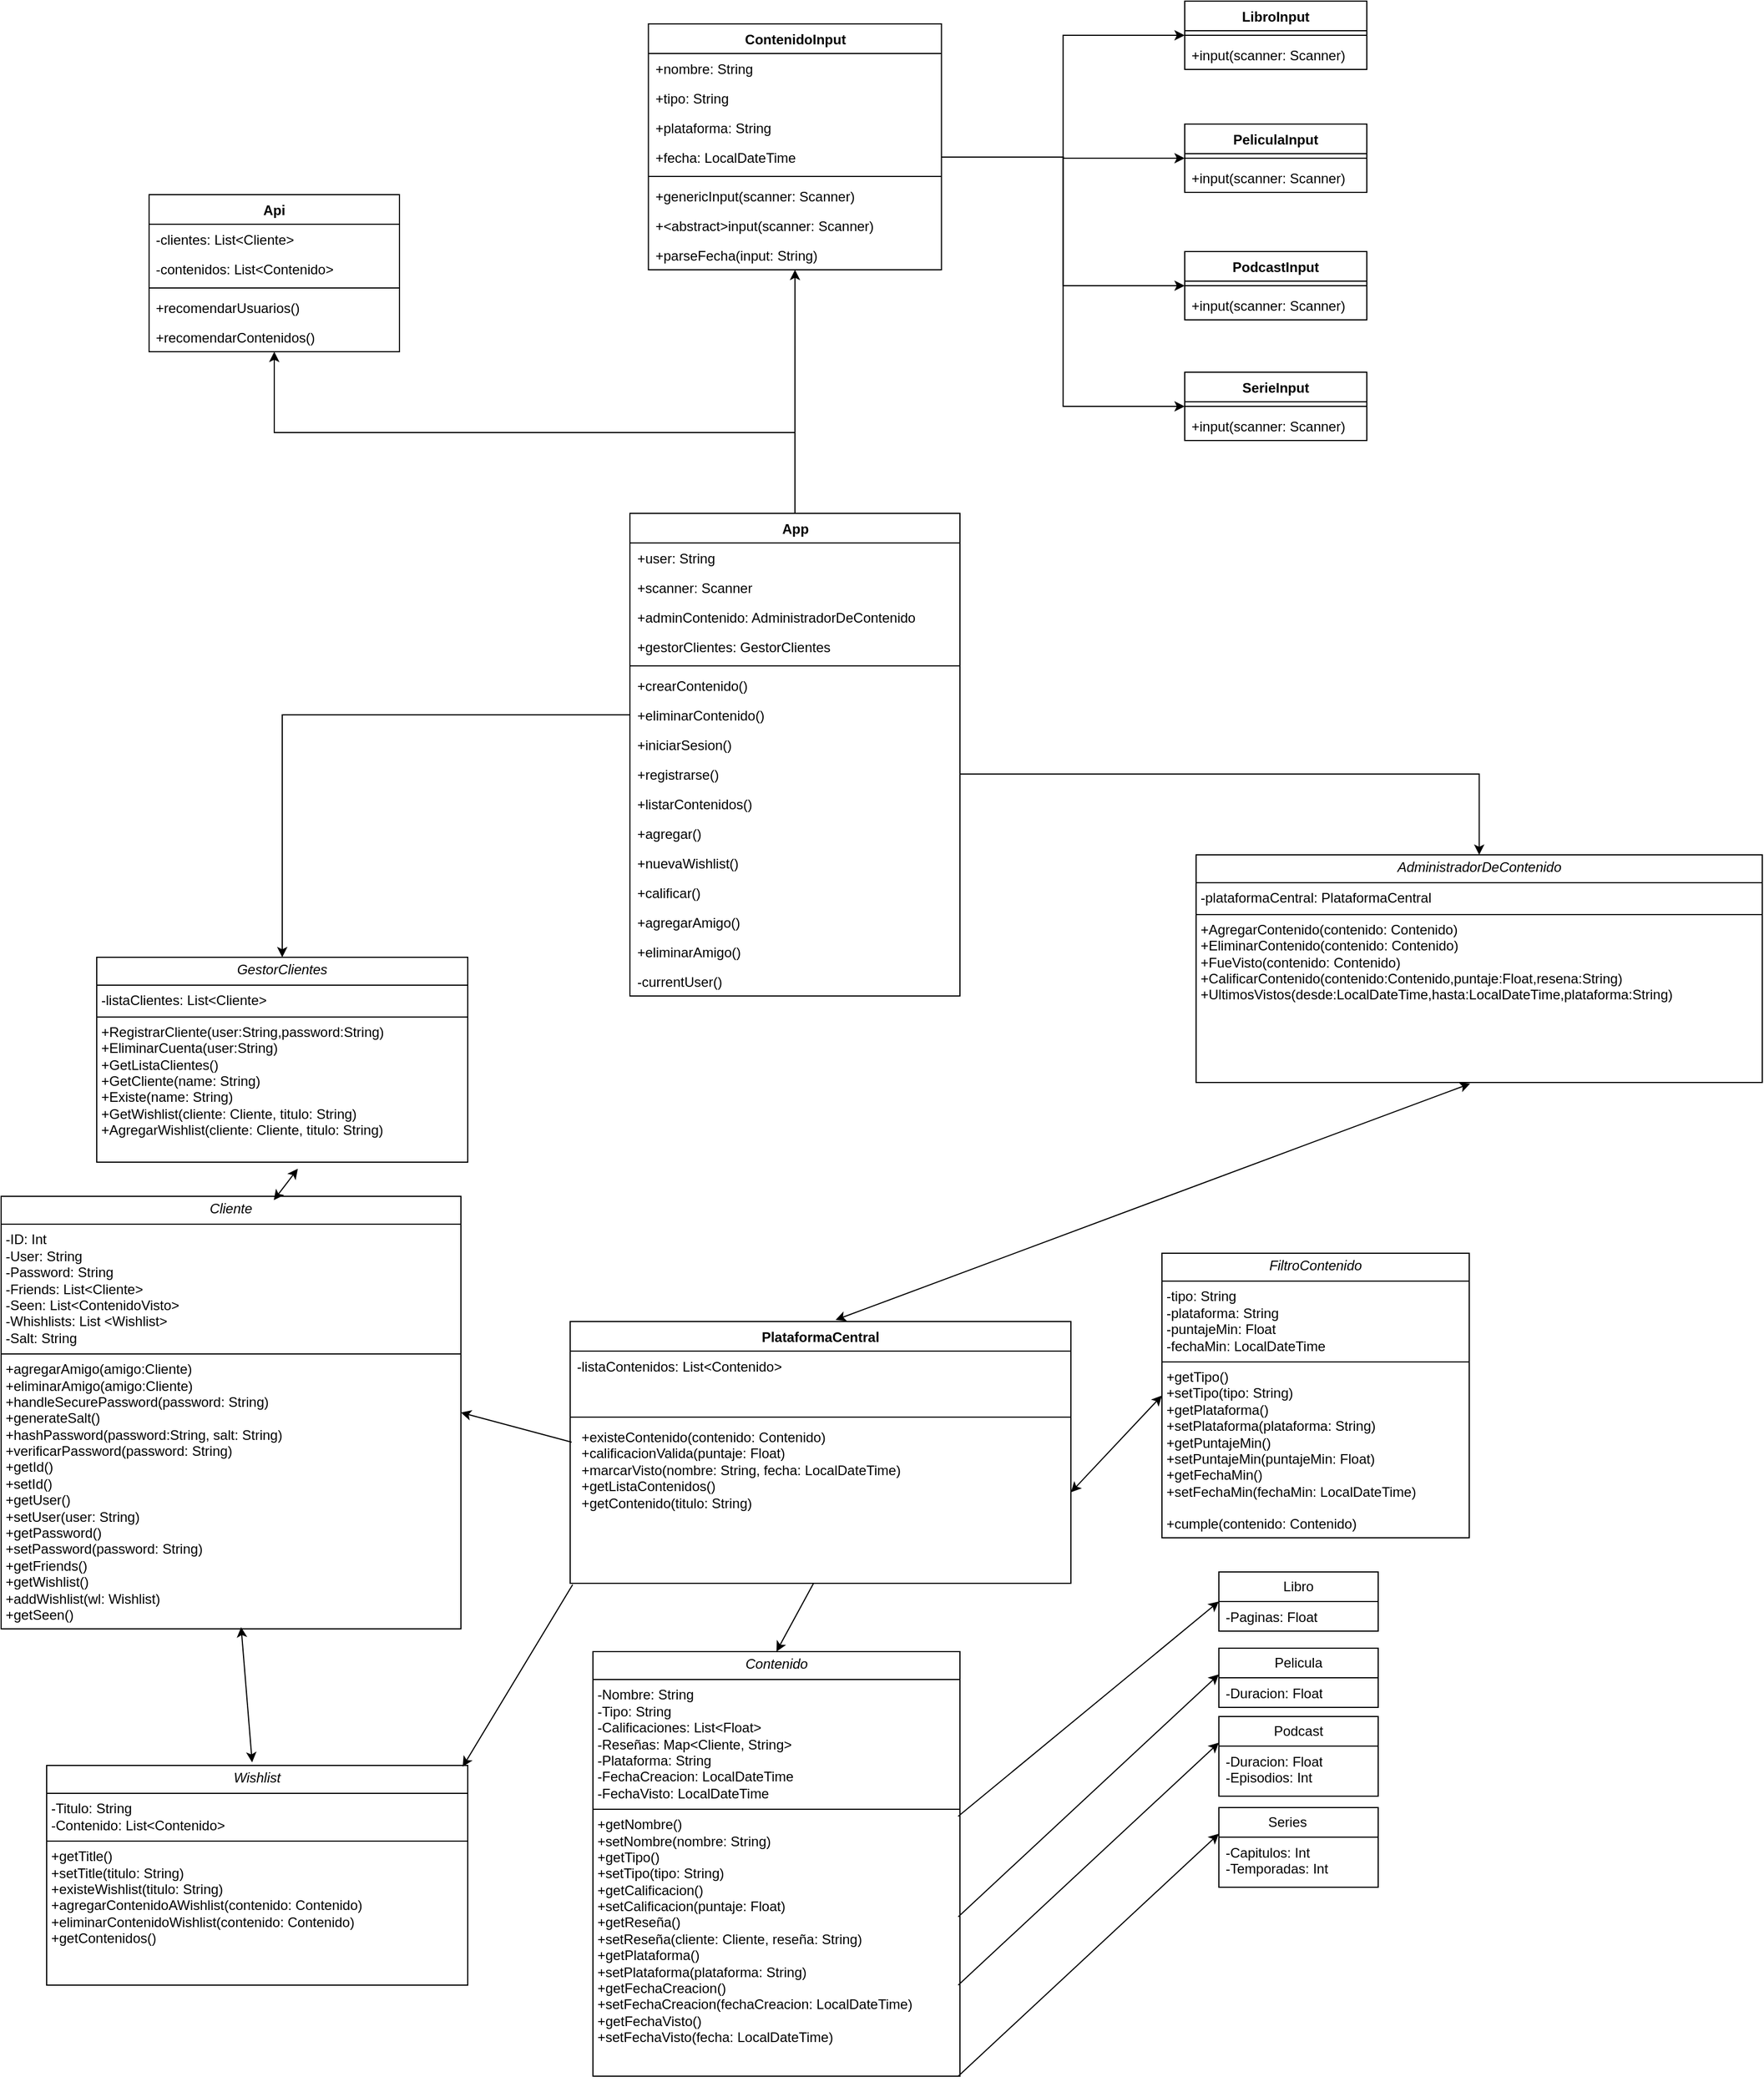 <mxfile version="27.0.9">
  <diagram name="Página-1" id="XL4JP1IkJVfckZYvZl3n">
    <mxGraphModel dx="1281" dy="1803" grid="1" gridSize="10" guides="1" tooltips="1" connect="1" arrows="1" fold="1" page="1" pageScale="1" pageWidth="827" pageHeight="1169" math="0" shadow="0">
      <root>
        <mxCell id="0" />
        <mxCell id="1" parent="0" />
        <mxCell id="LJnf9fmG7pfZY_vgP7vN-9" value="&lt;p style=&quot;margin:0px;margin-top:4px;text-align:center;&quot;&gt;&lt;i&gt;Cliente&lt;/i&gt;&lt;/p&gt;&lt;hr size=&quot;1&quot; style=&quot;border-style:solid;&quot;&gt;&lt;p style=&quot;margin:0px;margin-left:4px;&quot;&gt;-ID: Int&lt;/p&gt;&lt;p style=&quot;margin:0px;margin-left:4px;&quot;&gt;-User: String&lt;br&gt;-Password: String&lt;/p&gt;&lt;p style=&quot;margin:0px;margin-left:4px;&quot;&gt;&lt;span style=&quot;background-color: transparent; color: light-dark(rgb(0, 0, 0), rgb(255, 255, 255));&quot;&gt;-Friends: List&amp;lt;Cliente&amp;gt;&lt;/span&gt;&lt;/p&gt;&lt;p style=&quot;margin:0px;margin-left:4px;&quot;&gt;-Seen: List&amp;lt;ContenidoVisto&amp;gt;&lt;br&gt;-Whishlists: List &amp;lt;Wishlist&amp;gt;&lt;/p&gt;&lt;p style=&quot;margin:0px;margin-left:4px;&quot;&gt;-Salt: String&lt;/p&gt;&lt;hr size=&quot;1&quot; style=&quot;border-style:solid;&quot;&gt;&lt;p style=&quot;margin:0px;margin-left:4px;&quot;&gt;+agregarAmigo(amigo:Cliente)&lt;/p&gt;&lt;p style=&quot;margin:0px;margin-left:4px;&quot;&gt;+eliminarAmigo(amigo:Cliente)&lt;/p&gt;&lt;p style=&quot;margin:0px;margin-left:4px;&quot;&gt;+handleSecurePassword(password: String)&lt;/p&gt;&lt;p style=&quot;margin:0px;margin-left:4px;&quot;&gt;+generateSalt()&lt;/p&gt;&lt;p style=&quot;margin:0px;margin-left:4px;&quot;&gt;+hashPassword(password:String, salt: String)&lt;/p&gt;&lt;p style=&quot;margin:0px;margin-left:4px;&quot;&gt;+verificarPassword(password: String)&lt;/p&gt;&lt;p style=&quot;margin:0px;margin-left:4px;&quot;&gt;&lt;span style=&quot;background-color: transparent; color: light-dark(rgb(0, 0, 0), rgb(255, 255, 255));&quot;&gt;+getId()&lt;/span&gt;&lt;/p&gt;&lt;p style=&quot;margin:0px;margin-left:4px;&quot;&gt;&lt;span style=&quot;background-color: transparent; color: light-dark(rgb(0, 0, 0), rgb(255, 255, 255));&quot;&gt;+setId()&lt;/span&gt;&lt;/p&gt;&lt;p style=&quot;margin:0px;margin-left:4px;&quot;&gt;&lt;span style=&quot;background-color: transparent; color: light-dark(rgb(0, 0, 0), rgb(255, 255, 255));&quot;&gt;+getUser()&lt;/span&gt;&lt;/p&gt;&lt;p style=&quot;margin:0px;margin-left:4px;&quot;&gt;+setUser(user: String)&lt;/p&gt;&lt;p style=&quot;margin:0px;margin-left:4px;&quot;&gt;+getPassword()&lt;/p&gt;&lt;p style=&quot;margin:0px;margin-left:4px;&quot;&gt;+setPassword(password: String)&lt;/p&gt;&lt;p style=&quot;margin:0px;margin-left:4px;&quot;&gt;+getFriends()&lt;/p&gt;&lt;p style=&quot;margin:0px;margin-left:4px;&quot;&gt;+getWishlist()&lt;/p&gt;&lt;p style=&quot;margin:0px;margin-left:4px;&quot;&gt;+addWishlist(wl: Wishlist)&lt;/p&gt;&lt;p style=&quot;margin:0px;margin-left:4px;&quot;&gt;+getSeen()&lt;/p&gt;" style="verticalAlign=top;align=left;overflow=fill;html=1;whiteSpace=wrap;" parent="1" vertex="1">
          <mxGeometry x="10" y="280" width="404" height="380" as="geometry" />
        </mxCell>
        <mxCell id="LJnf9fmG7pfZY_vgP7vN-11" value="&lt;p style=&quot;margin:0px;margin-top:4px;text-align:center;&quot;&gt;&lt;i&gt;Wishlist&lt;/i&gt;&lt;span style=&quot;color: rgba(0, 0, 0, 0); font-family: monospace; font-size: 0px; text-wrap-mode: nowrap; background-color: transparent; text-align: left;&quot;&gt;%3CmxGraphModel%3E%3Croot%3E%3CmxCell%20id%3D%220%22%2F%3E%3CmxCell%20id%3D%221%22%20parent%3D%220%22%2F%3E%3CmxCell%20id%3D%222%22%20value%3D%22%26lt%3Bp%20style%3D%26quot%3Bmargin%3A0px%3Bmargin-top%3A4px%3Btext-align%3Acenter%3B%26quot%3B%26gt%3B%26lt%3Bi%26gt%3BVisto%26lt%3B%2Fi%26gt%3B%26lt%3B%2Fp%26gt%3B%26lt%3Bhr%20size%3D%26quot%3B1%26quot%3B%20style%3D%26quot%3Bborder-style%3Asolid%3B%26quot%3B%26gt%3B%26lt%3Bp%20style%3D%26quot%3Bmargin%3A0px%3Bmargin-left%3A4px%3B%26quot%3B%26gt%3B-NomVisto%26lt%3B%2Fp%26gt%3B%26lt%3Bp%20style%3D%26quot%3Bmargin%3A0px%3Bmargin-left%3A4px%3B%26quot%3B%26gt%3B%26lt%3Bspan%20style%3D%26quot%3Bbackground-color%3A%20transparent%3B%20color%3A%20light-dark(rgb(0%2C%200%2C%200)%2C%20rgb(255%2C%20255%2C%20255))%3B%26quot%3B%26gt%3B-FecVisto%26lt%3B%2Fspan%26gt%3B%26lt%3B%2Fp%26gt%3B%26lt%3Bp%20style%3D%26quot%3Bmargin%3A0px%3Bmargin-left%3A4px%3B%26quot%3B%26gt%3B-PlatVisto%26lt%3Bbr%26gt%3B-Wishl%26lt%3B%2Fp%26gt%3B%26lt%3Bhr%20size%3D%26quot%3B1%26quot%3B%20style%3D%26quot%3Bborder-style%3Asolid%3B%26quot%3B%26gt%3B%26lt%3Bp%20style%3D%26quot%3Bmargin%3A0px%3Bmargin-left%3A4px%3B%26quot%3B%26gt%3B%2BInfoVisto%26lt%3B%2Fp%26gt%3B%22%20style%3D%22verticalAlign%3Dtop%3Balign%3Dleft%3Boverflow%3Dfill%3Bhtml%3D1%3BwhiteSpace%3Dwrap%3B%22%20vertex%3D%221%22%20parent%3D%221%22%3E%3CmxGeometry%20x%3D%22550%22%20y%3D%22110%22%20width%3D%22190%22%20height%3D%22120%22%20as%3D%22geometry%22%2F%3E%3C%2FmxCell%3E%3C%2Froot%3E%3C%2FmxGraphModel%3E&lt;/span&gt;&lt;/p&gt;&lt;hr size=&quot;1&quot; style=&quot;border-style:solid;&quot;&gt;&lt;p style=&quot;margin:0px;margin-left:4px;&quot;&gt;-Titulo: String&lt;br&gt;-Contenido: List&amp;lt;Contenido&amp;gt;&lt;/p&gt;&lt;hr size=&quot;1&quot; style=&quot;border-style:solid;&quot;&gt;&lt;p style=&quot;margin: 0px 0px 0px 4px;&quot;&gt;+getTitle()&lt;/p&gt;&lt;p style=&quot;margin: 0px 0px 0px 4px;&quot;&gt;+setTitle(titulo: String)&lt;br&gt;+existeWishlist(titulo: String)&lt;br&gt;+agregarContenidoAWishlist(contenido: Contenido)&lt;br&gt;+eliminarContenidoWishlist(contenido: Contenido)&lt;/p&gt;&lt;p style=&quot;margin: 0px 0px 0px 4px;&quot;&gt;+getContenidos()&lt;/p&gt;" style="verticalAlign=top;align=left;overflow=fill;html=1;whiteSpace=wrap;" parent="1" vertex="1">
          <mxGeometry x="50" y="780" width="370" height="193" as="geometry" />
        </mxCell>
        <mxCell id="LJnf9fmG7pfZY_vgP7vN-12" value="&lt;p style=&quot;margin:0px;margin-top:4px;text-align:center;&quot;&gt;&lt;i&gt;Contenido&lt;/i&gt;&lt;span style=&quot;color: rgba(0, 0, 0, 0); font-family: monospace; font-size: 0px; text-wrap-mode: nowrap; background-color: transparent; text-align: left;&quot;&gt;%3CmxGraphModel%3E%3Croot%3E%3CmxCell%20id%3D%220%22%2F%3E%3CmxCell%20id%3D%221%22%20parent%3D%220%22%2F%3E%3CmxCell%20id%3D%222%22%20value%3D%22%26lt%3Bp%20style%3D%26quot%3Bmargin%3A0px%3Bmargin-top%3A4px%3Btext-align%3Acenter%3B%26quot%3B%26gt%3B%26lt%3Bi%26gt%3BVisto%26lt%3B%2Fi%26gt%3B%26lt%3B%2Fp%26gt%3B%26lt%3Bhr%20size%3D%26quot%3B1%26quot%3B%20style%3D%26quot%3Bborder-style%3Asolid%3B%26quot%3B%26gt%3B%26lt%3Bp%20style%3D%26quot%3Bmargin%3A0px%3Bmargin-left%3A4px%3B%26quot%3B%26gt%3B-NomVisto%26lt%3B%2Fp%26gt%3B%26lt%3Bp%20style%3D%26quot%3Bmargin%3A0px%3Bmargin-left%3A4px%3B%26quot%3B%26gt%3B%26lt%3Bspan%20style%3D%26quot%3Bbackground-color%3A%20transparent%3B%20color%3A%20light-dark(rgb(0%2C%200%2C%200)%2C%20rgb(255%2C%20255%2C%20255))%3B%26quot%3B%26gt%3B-FecVisto%26lt%3B%2Fspan%26gt%3B%26lt%3B%2Fp%26gt%3B%26lt%3Bp%20style%3D%26quot%3Bmargin%3A0px%3Bmargin-left%3A4px%3B%26quot%3B%26gt%3B-PlatVisto%26lt%3Bbr%26gt%3B-Wishl%26lt%3B%2Fp%26gt%3B%26lt%3Bhr%20size%3D%26quot%3B1%26quot%3B%20style%3D%26quot%3Bborder-style%3Asolid%3B%26quot%3B%26gt%3B%26lt%3Bp%20style%3D%26quot%3Bmargin%3A0px%3Bmargin-left%3A4px%3B%26quot%3B%26gt%3B%2BInfoVisto%26lt%3B%2Fp%26gt%3B%22%20style%3D%22verticalAlign%3Dtop%3Balign%3Dleft%3Boverflow%3Dfill%3Bhtml%3D1%3BwhiteSpace%3Dwrap%3B%22%20vertex%3D%221%22%20parent%3D%221%22%3E%3CmxGeometry%20x%3D%22550%22%20y%3D%22110%22%20width%3D%22190%22%20height%3D%22120%22%20as%3D%22geometry%22%2F%3E%3C%2FmxCell%3E%3C%2Froot%3E%3C%2FmxGraphModel%3E&lt;/span&gt;&lt;/p&gt;&lt;hr size=&quot;1&quot; style=&quot;border-style:solid;&quot;&gt;&lt;p style=&quot;margin:0px;margin-left:4px;&quot;&gt;-Nombre: String&lt;br&gt;-Tipo: String&lt;br&gt;-Calificaciones: List&amp;lt;Float&amp;gt;&lt;/p&gt;&lt;p style=&quot;margin:0px;margin-left:4px;&quot;&gt;-Reseñas: Map&amp;lt;Cliente, String&amp;gt;&lt;br&gt;-Plataforma: String&lt;br&gt;-FechaCreacion: LocalDateTime&lt;/p&gt;&lt;p style=&quot;margin:0px;margin-left:4px;&quot;&gt;-FechaVisto: LocalDateTime&lt;/p&gt;&lt;hr size=&quot;1&quot; style=&quot;border-style:solid;&quot;&gt;&lt;p style=&quot;margin:0px;margin-left:4px;&quot;&gt;+getNombre()&lt;br&gt;+setNombre(nombre: String)&lt;br&gt;+getTipo()&lt;br&gt;+setTipo(tipo: String)&lt;br&gt;+getCalificacion()&lt;br&gt;+setCalificacion(puntaje: Float)&lt;br&gt;+getReseña()&lt;br&gt;+setReseña(cliente: Cliente, reseña: String)&lt;br&gt;+getPlataforma()&lt;br&gt;+setPlataforma(plataforma: String)&lt;br&gt;+getFechaCreacion()&lt;br&gt;+setFechaCreacion(fechaCreacion: LocalDateTime)&lt;/p&gt;&lt;p style=&quot;margin:0px;margin-left:4px;&quot;&gt;+getFechaVisto()&lt;/p&gt;&lt;p style=&quot;margin:0px;margin-left:4px;&quot;&gt;+setFechaVisto(fecha: LocalDateTime)&lt;/p&gt;" style="verticalAlign=top;align=left;overflow=fill;html=1;whiteSpace=wrap;" parent="1" vertex="1">
          <mxGeometry x="530" y="680" width="322.5" height="373" as="geometry" />
        </mxCell>
        <mxCell id="LJnf9fmG7pfZY_vgP7vN-15" value="Libro" style="swimlane;fontStyle=0;childLayout=stackLayout;horizontal=1;startSize=26;fillColor=none;horizontalStack=0;resizeParent=1;resizeParentMax=0;resizeLast=0;collapsible=1;marginBottom=0;whiteSpace=wrap;html=1;" parent="1" vertex="1">
          <mxGeometry x="1080" y="610" width="140" height="52" as="geometry" />
        </mxCell>
        <mxCell id="LJnf9fmG7pfZY_vgP7vN-16" value="-Paginas: Float" style="text;strokeColor=none;fillColor=none;align=left;verticalAlign=top;spacingLeft=4;spacingRight=4;overflow=hidden;rotatable=0;points=[[0,0.5],[1,0.5]];portConstraint=eastwest;whiteSpace=wrap;html=1;" parent="LJnf9fmG7pfZY_vgP7vN-15" vertex="1">
          <mxGeometry y="26" width="140" height="26" as="geometry" />
        </mxCell>
        <mxCell id="LJnf9fmG7pfZY_vgP7vN-19" value="Pelicula" style="swimlane;fontStyle=0;childLayout=stackLayout;horizontal=1;startSize=26;fillColor=none;horizontalStack=0;resizeParent=1;resizeParentMax=0;resizeLast=0;collapsible=1;marginBottom=0;whiteSpace=wrap;html=1;" parent="1" vertex="1">
          <mxGeometry x="1080" y="677" width="140" height="52" as="geometry" />
        </mxCell>
        <mxCell id="LJnf9fmG7pfZY_vgP7vN-20" value="-Duracion: Float" style="text;strokeColor=none;fillColor=none;align=left;verticalAlign=top;spacingLeft=4;spacingRight=4;overflow=hidden;rotatable=0;points=[[0,0.5],[1,0.5]];portConstraint=eastwest;whiteSpace=wrap;html=1;" parent="LJnf9fmG7pfZY_vgP7vN-19" vertex="1">
          <mxGeometry y="26" width="140" height="26" as="geometry" />
        </mxCell>
        <mxCell id="LJnf9fmG7pfZY_vgP7vN-21" value="Series&lt;span style=&quot;white-space: pre;&quot;&gt;&#x9;&lt;/span&gt;" style="swimlane;fontStyle=0;childLayout=stackLayout;horizontal=1;startSize=26;fillColor=none;horizontalStack=0;resizeParent=1;resizeParentMax=0;resizeLast=0;collapsible=1;marginBottom=0;whiteSpace=wrap;html=1;" parent="1" vertex="1">
          <mxGeometry x="1080" y="817" width="140" height="70" as="geometry" />
        </mxCell>
        <mxCell id="LJnf9fmG7pfZY_vgP7vN-22" value="-Capitulos: Int&lt;div&gt;-Temporadas: Int&lt;/div&gt;" style="text;strokeColor=none;fillColor=none;align=left;verticalAlign=top;spacingLeft=4;spacingRight=4;overflow=hidden;rotatable=0;points=[[0,0.5],[1,0.5]];portConstraint=eastwest;whiteSpace=wrap;html=1;" parent="LJnf9fmG7pfZY_vgP7vN-21" vertex="1">
          <mxGeometry y="26" width="140" height="44" as="geometry" />
        </mxCell>
        <mxCell id="LJnf9fmG7pfZY_vgP7vN-23" value="Podcast" style="swimlane;fontStyle=0;childLayout=stackLayout;horizontal=1;startSize=26;fillColor=none;horizontalStack=0;resizeParent=1;resizeParentMax=0;resizeLast=0;collapsible=1;marginBottom=0;whiteSpace=wrap;html=1;" parent="1" vertex="1">
          <mxGeometry x="1080" y="737" width="140" height="70" as="geometry" />
        </mxCell>
        <mxCell id="LJnf9fmG7pfZY_vgP7vN-24" value="-Duracion: Float&lt;div&gt;-Episodios: Int&lt;/div&gt;" style="text;strokeColor=none;fillColor=none;align=left;verticalAlign=top;spacingLeft=4;spacingRight=4;overflow=hidden;rotatable=0;points=[[0,0.5],[1,0.5]];portConstraint=eastwest;whiteSpace=wrap;html=1;" parent="LJnf9fmG7pfZY_vgP7vN-23" vertex="1">
          <mxGeometry y="26" width="140" height="44" as="geometry" />
        </mxCell>
        <mxCell id="LJnf9fmG7pfZY_vgP7vN-28" value="" style="endArrow=classic;html=1;rounded=0;entryX=0.5;entryY=0;entryDx=0;entryDy=0;exitX=0.486;exitY=1;exitDx=0;exitDy=0;exitPerimeter=0;" parent="1" source="LJnf9fmG7pfZY_vgP7vN-36" target="LJnf9fmG7pfZY_vgP7vN-12" edge="1">
          <mxGeometry width="50" height="50" relative="1" as="geometry">
            <mxPoint x="940" y="210" as="sourcePoint" />
            <mxPoint x="440" y="400" as="targetPoint" />
          </mxGeometry>
        </mxCell>
        <mxCell id="LJnf9fmG7pfZY_vgP7vN-33" value="PlataformaCentral" style="swimlane;fontStyle=1;align=center;verticalAlign=top;childLayout=stackLayout;horizontal=1;startSize=26;horizontalStack=0;resizeParent=1;resizeParentMax=0;resizeLast=0;collapsible=1;marginBottom=0;whiteSpace=wrap;html=1;" parent="1" vertex="1">
          <mxGeometry x="510" y="390" width="440" height="230" as="geometry" />
        </mxCell>
        <mxCell id="LJnf9fmG7pfZY_vgP7vN-34" value="-listaContenidos: List&amp;lt;Contenido&amp;gt;" style="text;strokeColor=none;fillColor=none;align=left;verticalAlign=top;spacingLeft=4;spacingRight=4;overflow=hidden;rotatable=0;points=[[0,0.5],[1,0.5]];portConstraint=eastwest;whiteSpace=wrap;html=1;" parent="LJnf9fmG7pfZY_vgP7vN-33" vertex="1">
          <mxGeometry y="26" width="440" height="54" as="geometry" />
        </mxCell>
        <mxCell id="LJnf9fmG7pfZY_vgP7vN-35" value="" style="line;strokeWidth=1;fillColor=none;align=left;verticalAlign=middle;spacingTop=-1;spacingLeft=3;spacingRight=3;rotatable=0;labelPosition=right;points=[];portConstraint=eastwest;strokeColor=inherit;" parent="LJnf9fmG7pfZY_vgP7vN-33" vertex="1">
          <mxGeometry y="80" width="440" height="8" as="geometry" />
        </mxCell>
        <mxCell id="LJnf9fmG7pfZY_vgP7vN-36" value="&lt;p style=&quot;margin: 0px 0px 0px 4px;&quot;&gt;+existeContenido(contenido: Contenido)&lt;/p&gt;&lt;p style=&quot;margin: 0px 0px 0px 4px;&quot;&gt;&lt;span style=&quot;background-color: transparent; color: light-dark(rgb(0, 0, 0), rgb(255, 255, 255));&quot;&gt;+calificacionValida(puntaje: Float)&lt;/span&gt;&lt;/p&gt;&lt;p style=&quot;margin: 0px 0px 0px 4px;&quot;&gt;&lt;span style=&quot;background-color: transparent; color: light-dark(rgb(0, 0, 0), rgb(255, 255, 255));&quot;&gt;+marcarVisto(nombre: String, fecha:&amp;nbsp;&lt;/span&gt;&lt;span style=&quot;background-color: transparent; color: light-dark(rgb(0, 0, 0), rgb(255, 255, 255));&quot;&gt;LocalDateTime)&lt;/span&gt;&lt;/p&gt;&lt;p style=&quot;margin: 0px 0px 0px 4px;&quot;&gt;&lt;span style=&quot;background-color: transparent; color: light-dark(rgb(0, 0, 0), rgb(255, 255, 255));&quot;&gt;+getListaContenidos()&lt;/span&gt;&lt;/p&gt;&lt;p style=&quot;margin: 0px 0px 0px 4px;&quot;&gt;&lt;span style=&quot;background-color: transparent; color: light-dark(rgb(0, 0, 0), rgb(255, 255, 255));&quot;&gt;+getContenido(titulo: String)&lt;/span&gt;&lt;/p&gt;" style="text;strokeColor=none;fillColor=none;align=left;verticalAlign=top;spacingLeft=4;spacingRight=4;overflow=hidden;rotatable=0;points=[[0,0.5],[1,0.5]];portConstraint=eastwest;whiteSpace=wrap;html=1;" parent="LJnf9fmG7pfZY_vgP7vN-33" vertex="1">
          <mxGeometry y="88" width="440" height="142" as="geometry" />
        </mxCell>
        <mxCell id="1WwdxtopQ0MWzuDS0trp-1" value="&lt;p style=&quot;margin:0px;margin-top:4px;text-align:center;&quot;&gt;&lt;i&gt;GestorClientes&lt;/i&gt;&lt;span style=&quot;color: rgba(0, 0, 0, 0); font-family: monospace; font-size: 0px; text-wrap-mode: nowrap; background-color: transparent; text-align: left;&quot;&gt;%3CmxGraphModel%3E%3Croot%3E%3CmxCell%20id%3D%220%22%2F%3E%3CmxCell%20id%3D%221%22%20parent%3D%220%22%2F%3E%3CmxCell%20id%3D%222%22%20value%3D%22%26lt%3Bp%20style%3D%26quot%3Bmargin%3A0px%3Bmargin-top%3A4px%3Btext-align%3Acenter%3B%26quot%3B%26gt%3B%26lt%3Bi%26gt%3BVisto%26lt%3B%2Fi%26gt%3B%26lt%3B%2Fp%26gt%3B%26lt%3Bhr%20size%3D%26quot%3B1%26quot%3B%20style%3D%26quot%3Bborder-style%3Asolid%3B%26quot%3B%26gt%3B%26lt%3Bp%20style%3D%26quot%3Bmargin%3A0px%3Bmargin-left%3A4px%3B%26quot%3B%26gt%3B-NomVisto%26lt%3B%2Fp%26gt%3B%26lt%3Bp%20style%3D%26quot%3Bmargin%3A0px%3Bmargin-left%3A4px%3B%26quot%3B%26gt%3B%26lt%3Bspan%20style%3D%26quot%3Bbackground-color%3A%20transparent%3B%20color%3A%20light-dark(rgb(0%2C%200%2C%200)%2C%20rgb(255%2C%20255%2C%20255))%3B%26quot%3B%26gt%3B-FecVisto%26lt%3B%2Fspan%26gt%3B%26lt%3B%2Fp%26gt%3B%26lt%3Bp%20style%3D%26quot%3Bmargin%3A0px%3Bmargin-left%3A4px%3B%26quot%3B%26gt%3B-PlatVisto%26lt%3Bbr%26gt%3B-Wishl%26lt%3B%2Fp%26gt%3B%26lt%3Bhr%20size%3D%26quot%3B1%26quot%3B%20style%3D%26quot%3Bborder-style%3Asolid%3B%26quot%3B%26gt%3B%26lt%3Bp%20style%3D%26quot%3Bmargin%3A0px%3Bmargin-left%3A4px%3B%26quot%3B%26gt%3B%2BInfoVisto%26lt%3B%2Fp%26gt%3B%22%20style%3D%22verticalAlign%3Dtop%3Balign%3Dleft%3Boverflow%3Dfill%3Bhtml%3D1%3BwhiteSpace%3Dwrap%3B%22%20vertex%3D%221%22%20parent%3D%221%22%3E%3CmxGeometry%20x%3D%22550%22%20y%3D%22110%22%20width%3D%22190%22%20height%3D%22120%22%20as%3D%22geometry%22%2F%3E%3C%2FmxCell%3E%3C%2Froot%3E%3C%2FmxGraphModel%3E&lt;/span&gt;&lt;/p&gt;&lt;hr size=&quot;1&quot; style=&quot;border-style:solid;&quot;&gt;&lt;p style=&quot;margin:0px;margin-left:4px;&quot;&gt;-listaClientes: List&amp;lt;Cliente&amp;gt;&lt;/p&gt;&lt;hr size=&quot;1&quot; style=&quot;border-style:solid;&quot;&gt;&lt;p style=&quot;margin: 0px 0px 0px 4px;&quot;&gt;+RegistrarCliente(user:String,password:String)&lt;br&gt;&lt;/p&gt;&lt;p style=&quot;margin: 0px 0px 0px 4px;&quot;&gt;+EliminarCuenta(user:String)&lt;/p&gt;&lt;p style=&quot;margin: 0px 0px 0px 4px;&quot;&gt;+GetListaClientes()&lt;/p&gt;&lt;p style=&quot;margin: 0px 0px 0px 4px;&quot;&gt;+GetCliente(name: String)&lt;/p&gt;&lt;p style=&quot;margin: 0px 0px 0px 4px;&quot;&gt;+Existe(name: String)&lt;/p&gt;&lt;p style=&quot;margin: 0px 0px 0px 4px;&quot;&gt;+GetWishlist(cliente: Cliente, titulo: String)&lt;/p&gt;&lt;p style=&quot;margin: 0px 0px 0px 4px;&quot;&gt;+AgregarWishlist(cliente: Cliente, titulo: String)&lt;/p&gt;" style="verticalAlign=top;align=left;overflow=fill;html=1;whiteSpace=wrap;movable=1;resizable=1;rotatable=1;deletable=1;editable=1;locked=0;connectable=1;" parent="1" vertex="1">
          <mxGeometry x="94" y="70" width="326" height="180" as="geometry" />
        </mxCell>
        <mxCell id="1WwdxtopQ0MWzuDS0trp-2" value="&lt;p style=&quot;margin:0px;margin-top:4px;text-align:center;&quot;&gt;&lt;i&gt;AdministradorDeContenido&lt;/i&gt;&lt;span style=&quot;color: rgba(0, 0, 0, 0); font-family: monospace; font-size: 0px; text-wrap-mode: nowrap; background-color: transparent; text-align: left;&quot;&gt;%3CmxGraphModel%3E%3Croot%3E%3CmxCell%20id%3D%220%22%2F%3E%3CmxCell%20id%3D%221%22%20parent%3D%220%22%2F%3E%3CmxCell%20id%3D%222%22%20value%3D%22%26lt%3Bp%20style%3D%26quot%3Bmargin%3A0px%3Bmargin-top%3A4px%3Btext-align%3Acenter%3B%26quot%3B%26gt%3B%26lt%3Bi%26gt%3BVisto%26lt%3B%2Fi%26gt%3B%26lt%3B%2Fp%26gt%3B%26lt%3Bhr%20size%3D%26quot%3B1%26quot%3B%20style%3D%26quot%3Bborder-style%3Asolid%3B%26quot%3B%26gt%3B%26lt%3Bp%20style%3D%26quot%3Bmargin%3A0px%3Bmargin-left%3A4px%3B%26quot%3B%26gt%3B-NomVisto%26lt%3B%2Fp%26gt%3B%26lt%3Bp%20style%3D%26quot%3Bmargin%3A0px%3Bmargin-left%3A4px%3B%26quot%3B%26gt%3B%26lt%3Bspan%20style%3D%26quot%3Bbackground-color%3A%20transparent%3B%20color%3A%20light-dark(rgb(0%2C%200%2C%200)%2C%20rgb(255%2C%20255%2C%20255))%3B%26quot%3B%26gt%3B-FecVisto%26lt%3B%2Fspan%26gt%3B%26lt%3B%2Fp%26gt%3B%26lt%3Bp%20style%3D%26quot%3Bmargin%3A0px%3Bmargin-left%3A4px%3B%26quot%3B%26gt%3B-PlatVisto%26lt%3Bbr%26gt%3B-Wishl%26lt%3B%2Fp%26gt%3B%26lt%3Bhr%20size%3D%26quot%3B1%26quot%3B%20style%3D%26quot%3Bborder-style%3Asolid%3B%26quot%3B%26gt%3B%26lt%3Bp%20style%3D%26quot%3Bmargin%3A0px%3Bmargin-left%3A4px%3B%26quot%3B%26gt%3B%2BInfoVisto%26lt%3B%2Fp%26gt%3B%22%20style%3D%22verticalAlign%3Dtop%3Balign%3Dleft%3Boverflow%3Dfill%3Bhtml%3D1%3BwhiteSpace%3Dwrap%3B%22%20vertex%3D%221%22%20parent%3D%221%22%3E%3CmxGeometry%20x%3D%22550%22%20y%3D%22110%22%20width%3D%22190%22%20height%3D%22120%22%20as%3D%22geometry%22%2F%3E%3C%2FmxCell%3E%3C%2Froot%3E%3C%2FmxGraphModel%3E&lt;/span&gt;&lt;/p&gt;&lt;hr size=&quot;1&quot; style=&quot;border-style:solid;&quot;&gt;&lt;p style=&quot;margin:0px;margin-left:4px;&quot;&gt;&lt;span style=&quot;background-color: transparent; color: light-dark(rgb(0, 0, 0), rgb(255, 255, 255));&quot;&gt;-plataformaCentral: PlataformaCentral&lt;/span&gt;&lt;/p&gt;&lt;hr size=&quot;1&quot; style=&quot;border-style:solid;&quot;&gt;&lt;p style=&quot;margin: 0px 0px 0px 4px;&quot;&gt;+AgregarContenido(contenido: Contenido)&lt;br&gt;&lt;/p&gt;&lt;p style=&quot;margin: 0px 0px 0px 4px;&quot;&gt;+EliminarContenido(contenido: Contenido)&lt;/p&gt;&lt;p style=&quot;margin: 0px 0px 0px 4px;&quot;&gt;+FueVisto(contenido: Contenido)&lt;/p&gt;&lt;p style=&quot;margin: 0px 0px 0px 4px;&quot;&gt;&lt;span style=&quot;background-color: transparent; color: light-dark(rgb(0, 0, 0), rgb(255, 255, 255));&quot;&gt;+CalificarContenido(contenido:Contenido,puntaje:Float,resena:String)&lt;/span&gt;&lt;/p&gt;&lt;p style=&quot;margin: 0px 0px 0px 4px;&quot;&gt;+UltimosVistos(desde:LocalDateTime,hasta:LocalDateTime,plataforma:String)&lt;/p&gt;" style="verticalAlign=top;align=left;overflow=fill;html=1;whiteSpace=wrap;" parent="1" vertex="1">
          <mxGeometry x="1060" y="-20" width="497.5" height="200" as="geometry" />
        </mxCell>
        <mxCell id="1WwdxtopQ0MWzuDS0trp-6" value="" style="endArrow=classic;startArrow=classic;html=1;fontColor=#FF3333;rounded=0;entryX=0.484;entryY=1.005;entryDx=0;entryDy=0;entryPerimeter=0;exitX=0.53;exitY=-0.006;exitDx=0;exitDy=0;exitPerimeter=0;" parent="1" source="LJnf9fmG7pfZY_vgP7vN-33" target="1WwdxtopQ0MWzuDS0trp-2" edge="1">
          <mxGeometry width="50" height="50" relative="1" as="geometry">
            <mxPoint x="870" y="340" as="sourcePoint" />
            <mxPoint x="800" y="330" as="targetPoint" />
          </mxGeometry>
        </mxCell>
        <mxCell id="1WwdxtopQ0MWzuDS0trp-7" value="&lt;p style=&quot;margin:0px;margin-top:4px;text-align:center;&quot;&gt;&lt;i&gt;FiltroContenido&lt;/i&gt;&lt;span style=&quot;color: rgba(0, 0, 0, 0); font-family: monospace; font-size: 0px; text-wrap-mode: nowrap; background-color: transparent; text-align: left;&quot;&gt;%3CmxGraphModel%3E%3Croot%3E%3CmxCell%20id%3D%220%22%2F%3E%3CmxCell%20id%3D%221%22%20parent%3D%220%22%2F%3E%3CmxCell%20id%3D%222%22%20value%3D%22%26lt%3Bp%20style%3D%26quot%3Bmargin%3A0px%3Bmargin-top%3A4px%3Btext-align%3Acenter%3B%26quot%3B%26gt%3B%26lt%3Bi%26gt%3BVisto%26lt%3B%2Fi%26gt%3B%26lt%3B%2Fp%26gt%3B%26lt%3Bhr%20size%3D%26quot%3B1%26quot%3B%20style%3D%26quot%3Bborder-style%3Asolid%3B%26quot%3B%26gt%3B%26lt%3Bp%20style%3D%26quot%3Bmargin%3A0px%3Bmargin-left%3A4px%3B%26quot%3B%26gt%3B-NomVisto%26lt%3B%2Fp%26gt%3B%26lt%3Bp%20style%3D%26quot%3Bmargin%3A0px%3Bmargin-left%3A4px%3B%26quot%3B%26gt%3B%26lt%3Bspan%20style%3D%26quot%3Bbackground-color%3A%20transparent%3B%20color%3A%20light-dark(rgb(0%2C%200%2C%200)%2C%20rgb(255%2C%20255%2C%20255))%3B%26quot%3B%26gt%3B-FecVisto%26lt%3B%2Fspan%26gt%3B%26lt%3B%2Fp%26gt%3B%26lt%3Bp%20style%3D%26quot%3Bmargin%3A0px%3Bmargin-left%3A4px%3B%26quot%3B%26gt%3B-PlatVisto%26lt%3Bbr%26gt%3B-Wishl%26lt%3B%2Fp%26gt%3B%26lt%3Bhr%20size%3D%26quot%3B1%26quot%3B%20style%3D%26quot%3Bborder-style%3Asolid%3B%26quot%3B%26gt%3B%26lt%3Bp%20style%3D%26quot%3Bmargin%3A0px%3Bmargin-left%3A4px%3B%26quot%3B%26gt%3B%2BInfoVisto%26lt%3B%2Fp%26gt%3B%22%20style%3D%22verticalAlign%3Dtop%3Balign%3Dleft%3Boverflow%3Dfill%3Bhtml%3D1%3BwhiteSpace%3Dwrap%3B%22%20vertex%3D%221%22%20parent%3D%221%22%3E%3CmxGeometry%20x%3D%22550%22%20y%3D%22110%22%20width%3D%22190%22%20height%3D%22120%22%20as%3D%22geometry%22%2F%3E%3C%2FmxCell%3E%3C%2Froot%3E%3C%2FmxGraphModel%3E&lt;/span&gt;&lt;/p&gt;&lt;hr size=&quot;1&quot; style=&quot;border-style:solid;&quot;&gt;&lt;p style=&quot;margin:0px;margin-left:4px;&quot;&gt;-tipo: String&lt;br&gt;-plataforma: String&lt;br&gt;-puntajeMin: Float&lt;br&gt;-fechaMin: LocalDateTime&lt;/p&gt;&lt;hr size=&quot;1&quot; style=&quot;border-style:solid;&quot;&gt;&lt;p style=&quot;margin: 0px 0px 0px 4px;&quot;&gt;+getTipo()&lt;br&gt;+setTipo(tipo: String)&lt;br&gt;+getPlataforma()&lt;br&gt;+setPlataforma(plataforma: String)&lt;br&gt;+getPuntajeMin()&lt;br&gt;+setPuntajeMin(puntajeMin: Float)&lt;br&gt;+getFechaMin()&lt;br&gt;+setFechaMin(fechaMin: LocalDateTime)&lt;/p&gt;&lt;p style=&quot;margin: 0px 0px 0px 4px;&quot;&gt;&lt;br&gt;+cumple(contenido: Contenido)&lt;/p&gt;" style="verticalAlign=top;align=left;overflow=fill;html=1;whiteSpace=wrap;" parent="1" vertex="1">
          <mxGeometry x="1030" y="330" width="270" height="250" as="geometry" />
        </mxCell>
        <mxCell id="1WwdxtopQ0MWzuDS0trp-8" value="" style="endArrow=classic;html=1;rounded=0;entryX=1;entryY=0.5;entryDx=0;entryDy=0;exitX=0.003;exitY=0.127;exitDx=0;exitDy=0;exitPerimeter=0;" parent="1" source="LJnf9fmG7pfZY_vgP7vN-36" target="LJnf9fmG7pfZY_vgP7vN-9" edge="1">
          <mxGeometry width="50" height="50" relative="1" as="geometry">
            <mxPoint x="734" y="630" as="sourcePoint" />
            <mxPoint x="751" y="730" as="targetPoint" />
          </mxGeometry>
        </mxCell>
        <mxCell id="1WwdxtopQ0MWzuDS0trp-9" value="" style="endArrow=classic;html=1;rounded=0;entryX=0.988;entryY=0.006;entryDx=0;entryDy=0;exitX=0.005;exitY=1.008;exitDx=0;exitDy=0;exitPerimeter=0;entryPerimeter=0;" parent="1" source="LJnf9fmG7pfZY_vgP7vN-36" target="LJnf9fmG7pfZY_vgP7vN-11" edge="1">
          <mxGeometry width="50" height="50" relative="1" as="geometry">
            <mxPoint x="450" y="637" as="sourcePoint" />
            <mxPoint x="467" y="737" as="targetPoint" />
          </mxGeometry>
        </mxCell>
        <mxCell id="1WwdxtopQ0MWzuDS0trp-10" value="" style="endArrow=classic;html=1;rounded=0;entryX=0;entryY=0.5;entryDx=0;entryDy=0;exitX=0.995;exitY=0.388;exitDx=0;exitDy=0;exitPerimeter=0;" parent="1" source="LJnf9fmG7pfZY_vgP7vN-12" target="LJnf9fmG7pfZY_vgP7vN-15" edge="1">
          <mxGeometry width="50" height="50" relative="1" as="geometry">
            <mxPoint x="960" y="850" as="sourcePoint" />
            <mxPoint x="977" y="950" as="targetPoint" />
          </mxGeometry>
        </mxCell>
        <mxCell id="1WwdxtopQ0MWzuDS0trp-13" value="" style="endArrow=classic;html=1;rounded=0;entryX=0;entryY=0.5;entryDx=0;entryDy=0;exitX=0.995;exitY=0.388;exitDx=0;exitDy=0;exitPerimeter=0;" parent="1" edge="1">
          <mxGeometry width="50" height="50" relative="1" as="geometry">
            <mxPoint x="851" y="913" as="sourcePoint" />
            <mxPoint x="1080" y="700" as="targetPoint" />
          </mxGeometry>
        </mxCell>
        <mxCell id="1WwdxtopQ0MWzuDS0trp-14" value="" style="endArrow=classic;html=1;rounded=0;entryX=0;entryY=0.5;entryDx=0;entryDy=0;exitX=0.995;exitY=0.388;exitDx=0;exitDy=0;exitPerimeter=0;" parent="1" edge="1">
          <mxGeometry width="50" height="50" relative="1" as="geometry">
            <mxPoint x="851" y="973" as="sourcePoint" />
            <mxPoint x="1080" y="760" as="targetPoint" />
          </mxGeometry>
        </mxCell>
        <mxCell id="1WwdxtopQ0MWzuDS0trp-15" value="" style="endArrow=classic;html=1;rounded=0;entryX=0;entryY=0.5;entryDx=0;entryDy=0;exitX=0.995;exitY=0.388;exitDx=0;exitDy=0;exitPerimeter=0;" parent="1" edge="1">
          <mxGeometry width="50" height="50" relative="1" as="geometry">
            <mxPoint x="851" y="1053" as="sourcePoint" />
            <mxPoint x="1080" y="840" as="targetPoint" />
          </mxGeometry>
        </mxCell>
        <mxCell id="1WwdxtopQ0MWzuDS0trp-16" value="" style="endArrow=classic;startArrow=classic;html=1;fontColor=#FF3333;rounded=0;entryX=0;entryY=0.5;entryDx=0;entryDy=0;exitX=1;exitY=0.437;exitDx=0;exitDy=0;exitPerimeter=0;" parent="1" source="LJnf9fmG7pfZY_vgP7vN-36" target="1WwdxtopQ0MWzuDS0trp-7" edge="1">
          <mxGeometry width="50" height="50" relative="1" as="geometry">
            <mxPoint x="999.5" y="554" as="sourcePoint" />
            <mxPoint x="997.5" y="456" as="targetPoint" />
          </mxGeometry>
        </mxCell>
        <mxCell id="1WwdxtopQ0MWzuDS0trp-17" value="" style="endArrow=classic;startArrow=classic;html=1;fontColor=#FF3333;rounded=0;entryX=0.542;entryY=1.032;entryDx=0;entryDy=0;entryPerimeter=0;exitX=0.593;exitY=0.009;exitDx=0;exitDy=0;exitPerimeter=0;" parent="1" source="LJnf9fmG7pfZY_vgP7vN-9" target="1WwdxtopQ0MWzuDS0trp-1" edge="1">
          <mxGeometry width="50" height="50" relative="1" as="geometry">
            <mxPoint x="261" y="368" as="sourcePoint" />
            <mxPoint x="259" y="270" as="targetPoint" />
          </mxGeometry>
        </mxCell>
        <mxCell id="1WwdxtopQ0MWzuDS0trp-18" value="" style="endArrow=classic;startArrow=classic;html=1;fontColor=#FF3333;rounded=0;entryX=0.522;entryY=0.996;entryDx=0;entryDy=0;entryPerimeter=0;exitX=0.488;exitY=-0.014;exitDx=0;exitDy=0;exitPerimeter=0;" parent="1" source="LJnf9fmG7pfZY_vgP7vN-11" target="LJnf9fmG7pfZY_vgP7vN-9" edge="1">
          <mxGeometry width="50" height="50" relative="1" as="geometry">
            <mxPoint x="242" y="780" as="sourcePoint" />
            <mxPoint x="240" y="682" as="targetPoint" />
          </mxGeometry>
        </mxCell>
        <mxCell id="z-XTwfcwQ8CL5zRO5QNO-42" style="edgeStyle=orthogonalEdgeStyle;rounded=0;orthogonalLoop=1;jettySize=auto;html=1;exitX=0.5;exitY=0;exitDx=0;exitDy=0;" parent="1" source="z-XTwfcwQ8CL5zRO5QNO-9" target="z-XTwfcwQ8CL5zRO5QNO-33" edge="1">
          <mxGeometry relative="1" as="geometry" />
        </mxCell>
        <mxCell id="D5GfMwbQBdW8Cv-bzkJu-11" style="edgeStyle=orthogonalEdgeStyle;rounded=0;orthogonalLoop=1;jettySize=auto;html=1;exitX=0.5;exitY=0;exitDx=0;exitDy=0;" edge="1" parent="1" source="z-XTwfcwQ8CL5zRO5QNO-9" target="D5GfMwbQBdW8Cv-bzkJu-5">
          <mxGeometry relative="1" as="geometry" />
        </mxCell>
        <mxCell id="z-XTwfcwQ8CL5zRO5QNO-9" value="App" style="swimlane;fontStyle=1;align=center;verticalAlign=top;childLayout=stackLayout;horizontal=1;startSize=26;horizontalStack=0;resizeParent=1;resizeParentMax=0;resizeLast=0;collapsible=1;marginBottom=0;whiteSpace=wrap;html=1;" parent="1" vertex="1">
          <mxGeometry x="562.5" y="-320" width="290" height="424" as="geometry" />
        </mxCell>
        <mxCell id="z-XTwfcwQ8CL5zRO5QNO-10" value="+user: String" style="text;strokeColor=none;fillColor=none;align=left;verticalAlign=top;spacingLeft=4;spacingRight=4;overflow=hidden;rotatable=0;points=[[0,0.5],[1,0.5]];portConstraint=eastwest;whiteSpace=wrap;html=1;" parent="z-XTwfcwQ8CL5zRO5QNO-9" vertex="1">
          <mxGeometry y="26" width="290" height="26" as="geometry" />
        </mxCell>
        <mxCell id="z-XTwfcwQ8CL5zRO5QNO-15" value="+scanner: Scanner" style="text;strokeColor=none;fillColor=none;align=left;verticalAlign=top;spacingLeft=4;spacingRight=4;overflow=hidden;rotatable=0;points=[[0,0.5],[1,0.5]];portConstraint=eastwest;whiteSpace=wrap;html=1;" parent="z-XTwfcwQ8CL5zRO5QNO-9" vertex="1">
          <mxGeometry y="52" width="290" height="26" as="geometry" />
        </mxCell>
        <mxCell id="z-XTwfcwQ8CL5zRO5QNO-14" value="+adminContenido: AdministradorDeContenido" style="text;strokeColor=none;fillColor=none;align=left;verticalAlign=top;spacingLeft=4;spacingRight=4;overflow=hidden;rotatable=0;points=[[0,0.5],[1,0.5]];portConstraint=eastwest;whiteSpace=wrap;html=1;" parent="z-XTwfcwQ8CL5zRO5QNO-9" vertex="1">
          <mxGeometry y="78" width="290" height="26" as="geometry" />
        </mxCell>
        <mxCell id="z-XTwfcwQ8CL5zRO5QNO-16" value="+gestorClientes: GestorClientes" style="text;strokeColor=none;fillColor=none;align=left;verticalAlign=top;spacingLeft=4;spacingRight=4;overflow=hidden;rotatable=0;points=[[0,0.5],[1,0.5]];portConstraint=eastwest;whiteSpace=wrap;html=1;" parent="z-XTwfcwQ8CL5zRO5QNO-9" vertex="1">
          <mxGeometry y="104" width="290" height="26" as="geometry" />
        </mxCell>
        <mxCell id="z-XTwfcwQ8CL5zRO5QNO-11" value="" style="line;strokeWidth=1;fillColor=none;align=left;verticalAlign=middle;spacingTop=-1;spacingLeft=3;spacingRight=3;rotatable=0;labelPosition=right;points=[];portConstraint=eastwest;strokeColor=inherit;" parent="z-XTwfcwQ8CL5zRO5QNO-9" vertex="1">
          <mxGeometry y="130" width="290" height="8" as="geometry" />
        </mxCell>
        <mxCell id="z-XTwfcwQ8CL5zRO5QNO-12" value="+crearContenido()" style="text;strokeColor=none;fillColor=none;align=left;verticalAlign=top;spacingLeft=4;spacingRight=4;overflow=hidden;rotatable=0;points=[[0,0.5],[1,0.5]];portConstraint=eastwest;whiteSpace=wrap;html=1;" parent="z-XTwfcwQ8CL5zRO5QNO-9" vertex="1">
          <mxGeometry y="138" width="290" height="26" as="geometry" />
        </mxCell>
        <mxCell id="z-XTwfcwQ8CL5zRO5QNO-17" value="+eliminarContenido()" style="text;strokeColor=none;fillColor=none;align=left;verticalAlign=top;spacingLeft=4;spacingRight=4;overflow=hidden;rotatable=0;points=[[0,0.5],[1,0.5]];portConstraint=eastwest;whiteSpace=wrap;html=1;" parent="z-XTwfcwQ8CL5zRO5QNO-9" vertex="1">
          <mxGeometry y="164" width="290" height="26" as="geometry" />
        </mxCell>
        <mxCell id="z-XTwfcwQ8CL5zRO5QNO-18" value="+iniciarSesion()" style="text;strokeColor=none;fillColor=none;align=left;verticalAlign=top;spacingLeft=4;spacingRight=4;overflow=hidden;rotatable=0;points=[[0,0.5],[1,0.5]];portConstraint=eastwest;whiteSpace=wrap;html=1;" parent="z-XTwfcwQ8CL5zRO5QNO-9" vertex="1">
          <mxGeometry y="190" width="290" height="26" as="geometry" />
        </mxCell>
        <mxCell id="z-XTwfcwQ8CL5zRO5QNO-20" value="+registrarse()" style="text;strokeColor=none;fillColor=none;align=left;verticalAlign=top;spacingLeft=4;spacingRight=4;overflow=hidden;rotatable=0;points=[[0,0.5],[1,0.5]];portConstraint=eastwest;whiteSpace=wrap;html=1;" parent="z-XTwfcwQ8CL5zRO5QNO-9" vertex="1">
          <mxGeometry y="216" width="290" height="26" as="geometry" />
        </mxCell>
        <mxCell id="z-XTwfcwQ8CL5zRO5QNO-19" value="+listarContenidos()" style="text;strokeColor=none;fillColor=none;align=left;verticalAlign=top;spacingLeft=4;spacingRight=4;overflow=hidden;rotatable=0;points=[[0,0.5],[1,0.5]];portConstraint=eastwest;whiteSpace=wrap;html=1;" parent="z-XTwfcwQ8CL5zRO5QNO-9" vertex="1">
          <mxGeometry y="242" width="290" height="26" as="geometry" />
        </mxCell>
        <mxCell id="z-XTwfcwQ8CL5zRO5QNO-24" value="+agregar()" style="text;strokeColor=none;fillColor=none;align=left;verticalAlign=top;spacingLeft=4;spacingRight=4;overflow=hidden;rotatable=0;points=[[0,0.5],[1,0.5]];portConstraint=eastwest;whiteSpace=wrap;html=1;" parent="z-XTwfcwQ8CL5zRO5QNO-9" vertex="1">
          <mxGeometry y="268" width="290" height="26" as="geometry" />
        </mxCell>
        <mxCell id="z-XTwfcwQ8CL5zRO5QNO-22" value="+nuevaWishlist()" style="text;strokeColor=none;fillColor=none;align=left;verticalAlign=top;spacingLeft=4;spacingRight=4;overflow=hidden;rotatable=0;points=[[0,0.5],[1,0.5]];portConstraint=eastwest;whiteSpace=wrap;html=1;" parent="z-XTwfcwQ8CL5zRO5QNO-9" vertex="1">
          <mxGeometry y="294" width="290" height="26" as="geometry" />
        </mxCell>
        <mxCell id="z-XTwfcwQ8CL5zRO5QNO-23" value="+calificar()" style="text;strokeColor=none;fillColor=none;align=left;verticalAlign=top;spacingLeft=4;spacingRight=4;overflow=hidden;rotatable=0;points=[[0,0.5],[1,0.5]];portConstraint=eastwest;whiteSpace=wrap;html=1;" parent="z-XTwfcwQ8CL5zRO5QNO-9" vertex="1">
          <mxGeometry y="320" width="290" height="26" as="geometry" />
        </mxCell>
        <mxCell id="z-XTwfcwQ8CL5zRO5QNO-21" value="+agregarAmigo()" style="text;strokeColor=none;fillColor=none;align=left;verticalAlign=top;spacingLeft=4;spacingRight=4;overflow=hidden;rotatable=0;points=[[0,0.5],[1,0.5]];portConstraint=eastwest;whiteSpace=wrap;html=1;" parent="z-XTwfcwQ8CL5zRO5QNO-9" vertex="1">
          <mxGeometry y="346" width="290" height="26" as="geometry" />
        </mxCell>
        <mxCell id="z-XTwfcwQ8CL5zRO5QNO-26" value="+eliminarAmigo()" style="text;strokeColor=none;fillColor=none;align=left;verticalAlign=top;spacingLeft=4;spacingRight=4;overflow=hidden;rotatable=0;points=[[0,0.5],[1,0.5]];portConstraint=eastwest;whiteSpace=wrap;html=1;" parent="z-XTwfcwQ8CL5zRO5QNO-9" vertex="1">
          <mxGeometry y="372" width="290" height="26" as="geometry" />
        </mxCell>
        <mxCell id="z-XTwfcwQ8CL5zRO5QNO-25" value="-currentUser()" style="text;strokeColor=none;fillColor=none;align=left;verticalAlign=top;spacingLeft=4;spacingRight=4;overflow=hidden;rotatable=0;points=[[0,0.5],[1,0.5]];portConstraint=eastwest;whiteSpace=wrap;html=1;" parent="z-XTwfcwQ8CL5zRO5QNO-9" vertex="1">
          <mxGeometry y="398" width="290" height="26" as="geometry" />
        </mxCell>
        <mxCell id="z-XTwfcwQ8CL5zRO5QNO-28" style="edgeStyle=orthogonalEdgeStyle;rounded=0;orthogonalLoop=1;jettySize=auto;html=1;exitX=0;exitY=0.5;exitDx=0;exitDy=0;" parent="1" source="z-XTwfcwQ8CL5zRO5QNO-17" target="1WwdxtopQ0MWzuDS0trp-1" edge="1">
          <mxGeometry relative="1" as="geometry" />
        </mxCell>
        <mxCell id="z-XTwfcwQ8CL5zRO5QNO-32" style="edgeStyle=orthogonalEdgeStyle;rounded=0;orthogonalLoop=1;jettySize=auto;html=1;" parent="1" source="z-XTwfcwQ8CL5zRO5QNO-20" target="1WwdxtopQ0MWzuDS0trp-2" edge="1">
          <mxGeometry relative="1" as="geometry" />
        </mxCell>
        <mxCell id="z-XTwfcwQ8CL5zRO5QNO-33" value="ContenidoInput" style="swimlane;fontStyle=1;align=center;verticalAlign=top;childLayout=stackLayout;horizontal=1;startSize=26;horizontalStack=0;resizeParent=1;resizeParentMax=0;resizeLast=0;collapsible=1;marginBottom=0;whiteSpace=wrap;html=1;movable=1;resizable=1;rotatable=1;deletable=1;editable=1;locked=0;connectable=1;" parent="1" vertex="1">
          <mxGeometry x="578.75" y="-750" width="257.5" height="216" as="geometry" />
        </mxCell>
        <mxCell id="z-XTwfcwQ8CL5zRO5QNO-34" value="+nombre: String" style="text;strokeColor=none;fillColor=none;align=left;verticalAlign=top;spacingLeft=4;spacingRight=4;overflow=hidden;rotatable=1;points=[[0,0.5],[1,0.5]];portConstraint=eastwest;whiteSpace=wrap;html=1;movable=1;resizable=1;deletable=1;editable=1;locked=0;connectable=1;" parent="z-XTwfcwQ8CL5zRO5QNO-33" vertex="1">
          <mxGeometry y="26" width="257.5" height="26" as="geometry" />
        </mxCell>
        <mxCell id="z-XTwfcwQ8CL5zRO5QNO-39" value="+tipo: String" style="text;strokeColor=none;fillColor=none;align=left;verticalAlign=top;spacingLeft=4;spacingRight=4;overflow=hidden;rotatable=1;points=[[0,0.5],[1,0.5]];portConstraint=eastwest;whiteSpace=wrap;html=1;movable=1;resizable=1;deletable=1;editable=1;locked=0;connectable=1;" parent="z-XTwfcwQ8CL5zRO5QNO-33" vertex="1">
          <mxGeometry y="52" width="257.5" height="26" as="geometry" />
        </mxCell>
        <mxCell id="z-XTwfcwQ8CL5zRO5QNO-37" value="+plataforma: String" style="text;strokeColor=none;fillColor=none;align=left;verticalAlign=top;spacingLeft=4;spacingRight=4;overflow=hidden;rotatable=1;points=[[0,0.5],[1,0.5]];portConstraint=eastwest;whiteSpace=wrap;html=1;movable=1;resizable=1;deletable=1;editable=1;locked=0;connectable=1;" parent="z-XTwfcwQ8CL5zRO5QNO-33" vertex="1">
          <mxGeometry y="78" width="257.5" height="26" as="geometry" />
        </mxCell>
        <mxCell id="z-XTwfcwQ8CL5zRO5QNO-38" value="+fecha: LocalDateTime" style="text;strokeColor=none;fillColor=none;align=left;verticalAlign=top;spacingLeft=4;spacingRight=4;overflow=hidden;rotatable=1;points=[[0,0.5],[1,0.5]];portConstraint=eastwest;whiteSpace=wrap;html=1;movable=1;resizable=1;deletable=1;editable=1;locked=0;connectable=1;" parent="z-XTwfcwQ8CL5zRO5QNO-33" vertex="1">
          <mxGeometry y="104" width="257.5" height="26" as="geometry" />
        </mxCell>
        <mxCell id="z-XTwfcwQ8CL5zRO5QNO-35" value="" style="line;strokeWidth=1;fillColor=none;align=left;verticalAlign=middle;spacingTop=-1;spacingLeft=3;spacingRight=3;rotatable=1;labelPosition=right;points=[];portConstraint=eastwest;strokeColor=inherit;movable=1;resizable=1;deletable=1;editable=1;locked=0;connectable=1;" parent="z-XTwfcwQ8CL5zRO5QNO-33" vertex="1">
          <mxGeometry y="130" width="257.5" height="8" as="geometry" />
        </mxCell>
        <mxCell id="z-XTwfcwQ8CL5zRO5QNO-36" value="+genericInput(scanner: Scanner)" style="text;strokeColor=none;fillColor=none;align=left;verticalAlign=top;spacingLeft=4;spacingRight=4;overflow=hidden;rotatable=1;points=[[0,0.5],[1,0.5]];portConstraint=eastwest;whiteSpace=wrap;html=1;movable=1;resizable=1;deletable=1;editable=1;locked=0;connectable=1;" parent="z-XTwfcwQ8CL5zRO5QNO-33" vertex="1">
          <mxGeometry y="138" width="257.5" height="26" as="geometry" />
        </mxCell>
        <mxCell id="z-XTwfcwQ8CL5zRO5QNO-41" value="+&amp;lt;abstract&amp;gt;input(scanner: Scanner)" style="text;strokeColor=none;fillColor=none;align=left;verticalAlign=top;spacingLeft=4;spacingRight=4;overflow=hidden;rotatable=1;points=[[0,0.5],[1,0.5]];portConstraint=eastwest;whiteSpace=wrap;html=1;movable=1;resizable=1;deletable=1;editable=1;locked=0;connectable=1;" parent="z-XTwfcwQ8CL5zRO5QNO-33" vertex="1">
          <mxGeometry y="164" width="257.5" height="26" as="geometry" />
        </mxCell>
        <mxCell id="z-XTwfcwQ8CL5zRO5QNO-40" value="+parseFecha(input: String)" style="text;strokeColor=none;fillColor=none;align=left;verticalAlign=top;spacingLeft=4;spacingRight=4;overflow=hidden;rotatable=1;points=[[0,0.5],[1,0.5]];portConstraint=eastwest;whiteSpace=wrap;html=1;movable=1;resizable=1;deletable=1;editable=1;locked=0;connectable=1;" parent="z-XTwfcwQ8CL5zRO5QNO-33" vertex="1">
          <mxGeometry y="190" width="257.5" height="26" as="geometry" />
        </mxCell>
        <mxCell id="z-XTwfcwQ8CL5zRO5QNO-43" value="SerieInput" style="swimlane;fontStyle=1;align=center;verticalAlign=top;childLayout=stackLayout;horizontal=1;startSize=26;horizontalStack=0;resizeParent=1;resizeParentMax=0;resizeLast=0;collapsible=1;marginBottom=0;whiteSpace=wrap;html=1;movable=1;resizable=1;rotatable=1;deletable=1;editable=1;locked=0;connectable=1;" parent="1" vertex="1">
          <mxGeometry x="1050" y="-444" width="160" height="60" as="geometry" />
        </mxCell>
        <mxCell id="z-XTwfcwQ8CL5zRO5QNO-45" value="" style="line;strokeWidth=1;fillColor=none;align=left;verticalAlign=middle;spacingTop=-1;spacingLeft=3;spacingRight=3;rotatable=1;labelPosition=right;points=[];portConstraint=eastwest;strokeColor=inherit;movable=1;resizable=1;deletable=1;editable=1;locked=0;connectable=1;" parent="z-XTwfcwQ8CL5zRO5QNO-43" vertex="1">
          <mxGeometry y="26" width="160" height="8" as="geometry" />
        </mxCell>
        <mxCell id="z-XTwfcwQ8CL5zRO5QNO-46" value="+input(scanner: Scanner)" style="text;strokeColor=none;fillColor=none;align=left;verticalAlign=top;spacingLeft=4;spacingRight=4;overflow=hidden;rotatable=1;points=[[0,0.5],[1,0.5]];portConstraint=eastwest;whiteSpace=wrap;html=1;movable=1;resizable=1;deletable=1;editable=1;locked=0;connectable=1;" parent="z-XTwfcwQ8CL5zRO5QNO-43" vertex="1">
          <mxGeometry y="34" width="160" height="26" as="geometry" />
        </mxCell>
        <mxCell id="z-XTwfcwQ8CL5zRO5QNO-47" value="PodcastInput" style="swimlane;fontStyle=1;align=center;verticalAlign=top;childLayout=stackLayout;horizontal=1;startSize=26;horizontalStack=0;resizeParent=1;resizeParentMax=0;resizeLast=0;collapsible=1;marginBottom=0;whiteSpace=wrap;html=1;movable=1;resizable=1;rotatable=1;deletable=1;editable=1;locked=0;connectable=1;" parent="1" vertex="1">
          <mxGeometry x="1050" y="-550" width="160" height="60" as="geometry" />
        </mxCell>
        <mxCell id="z-XTwfcwQ8CL5zRO5QNO-48" value="" style="line;strokeWidth=1;fillColor=none;align=left;verticalAlign=middle;spacingTop=-1;spacingLeft=3;spacingRight=3;rotatable=1;labelPosition=right;points=[];portConstraint=eastwest;strokeColor=inherit;movable=1;resizable=1;deletable=1;editable=1;locked=0;connectable=1;" parent="z-XTwfcwQ8CL5zRO5QNO-47" vertex="1">
          <mxGeometry y="26" width="160" height="8" as="geometry" />
        </mxCell>
        <mxCell id="z-XTwfcwQ8CL5zRO5QNO-49" value="+input(scanner: Scanner)" style="text;strokeColor=none;fillColor=none;align=left;verticalAlign=top;spacingLeft=4;spacingRight=4;overflow=hidden;rotatable=1;points=[[0,0.5],[1,0.5]];portConstraint=eastwest;whiteSpace=wrap;html=1;movable=1;resizable=1;deletable=1;editable=1;locked=0;connectable=1;" parent="z-XTwfcwQ8CL5zRO5QNO-47" vertex="1">
          <mxGeometry y="34" width="160" height="26" as="geometry" />
        </mxCell>
        <mxCell id="z-XTwfcwQ8CL5zRO5QNO-50" value="LibroInput" style="swimlane;fontStyle=1;align=center;verticalAlign=top;childLayout=stackLayout;horizontal=1;startSize=26;horizontalStack=0;resizeParent=1;resizeParentMax=0;resizeLast=0;collapsible=1;marginBottom=0;whiteSpace=wrap;html=1;movable=1;resizable=1;rotatable=1;deletable=1;editable=1;locked=0;connectable=1;" parent="1" vertex="1">
          <mxGeometry x="1050" y="-770" width="160" height="60" as="geometry" />
        </mxCell>
        <mxCell id="z-XTwfcwQ8CL5zRO5QNO-51" value="" style="line;strokeWidth=1;fillColor=none;align=left;verticalAlign=middle;spacingTop=-1;spacingLeft=3;spacingRight=3;rotatable=1;labelPosition=right;points=[];portConstraint=eastwest;strokeColor=inherit;movable=1;resizable=1;deletable=1;editable=1;locked=0;connectable=1;" parent="z-XTwfcwQ8CL5zRO5QNO-50" vertex="1">
          <mxGeometry y="26" width="160" height="8" as="geometry" />
        </mxCell>
        <mxCell id="z-XTwfcwQ8CL5zRO5QNO-52" value="+input(scanner: Scanner)" style="text;strokeColor=none;fillColor=none;align=left;verticalAlign=top;spacingLeft=4;spacingRight=4;overflow=hidden;rotatable=1;points=[[0,0.5],[1,0.5]];portConstraint=eastwest;whiteSpace=wrap;html=1;movable=1;resizable=1;deletable=1;editable=1;locked=0;connectable=1;" parent="z-XTwfcwQ8CL5zRO5QNO-50" vertex="1">
          <mxGeometry y="34" width="160" height="26" as="geometry" />
        </mxCell>
        <mxCell id="z-XTwfcwQ8CL5zRO5QNO-53" value="PeliculaInput" style="swimlane;fontStyle=1;align=center;verticalAlign=top;childLayout=stackLayout;horizontal=1;startSize=26;horizontalStack=0;resizeParent=1;resizeParentMax=0;resizeLast=0;collapsible=1;marginBottom=0;whiteSpace=wrap;html=1;movable=1;resizable=1;rotatable=1;deletable=1;editable=1;locked=0;connectable=1;" parent="1" vertex="1">
          <mxGeometry x="1050" y="-662" width="160" height="60" as="geometry" />
        </mxCell>
        <mxCell id="z-XTwfcwQ8CL5zRO5QNO-54" value="" style="line;strokeWidth=1;fillColor=none;align=left;verticalAlign=middle;spacingTop=-1;spacingLeft=3;spacingRight=3;rotatable=1;labelPosition=right;points=[];portConstraint=eastwest;strokeColor=inherit;movable=1;resizable=1;deletable=1;editable=1;locked=0;connectable=1;" parent="z-XTwfcwQ8CL5zRO5QNO-53" vertex="1">
          <mxGeometry y="26" width="160" height="8" as="geometry" />
        </mxCell>
        <mxCell id="z-XTwfcwQ8CL5zRO5QNO-55" value="+input(scanner: Scanner)" style="text;strokeColor=none;fillColor=none;align=left;verticalAlign=top;spacingLeft=4;spacingRight=4;overflow=hidden;rotatable=1;points=[[0,0.5],[1,0.5]];portConstraint=eastwest;whiteSpace=wrap;html=1;movable=1;resizable=1;deletable=1;editable=1;locked=0;connectable=1;" parent="z-XTwfcwQ8CL5zRO5QNO-53" vertex="1">
          <mxGeometry y="34" width="160" height="26" as="geometry" />
        </mxCell>
        <mxCell id="z-XTwfcwQ8CL5zRO5QNO-57" style="edgeStyle=orthogonalEdgeStyle;rounded=0;orthogonalLoop=1;jettySize=auto;html=1;entryX=0;entryY=0.5;entryDx=0;entryDy=0;movable=1;resizable=1;rotatable=1;deletable=1;editable=1;locked=0;connectable=1;" parent="1" source="z-XTwfcwQ8CL5zRO5QNO-38" target="z-XTwfcwQ8CL5zRO5QNO-50" edge="1">
          <mxGeometry relative="1" as="geometry" />
        </mxCell>
        <mxCell id="z-XTwfcwQ8CL5zRO5QNO-58" style="edgeStyle=orthogonalEdgeStyle;rounded=0;orthogonalLoop=1;jettySize=auto;html=1;movable=1;resizable=1;rotatable=1;deletable=1;editable=1;locked=0;connectable=1;" parent="1" source="z-XTwfcwQ8CL5zRO5QNO-38" target="z-XTwfcwQ8CL5zRO5QNO-53" edge="1">
          <mxGeometry relative="1" as="geometry" />
        </mxCell>
        <mxCell id="z-XTwfcwQ8CL5zRO5QNO-59" style="edgeStyle=orthogonalEdgeStyle;rounded=0;orthogonalLoop=1;jettySize=auto;html=1;entryX=0;entryY=0.5;entryDx=0;entryDy=0;movable=1;resizable=1;rotatable=1;deletable=1;editable=1;locked=0;connectable=1;" parent="1" source="z-XTwfcwQ8CL5zRO5QNO-38" target="z-XTwfcwQ8CL5zRO5QNO-47" edge="1">
          <mxGeometry relative="1" as="geometry" />
        </mxCell>
        <mxCell id="z-XTwfcwQ8CL5zRO5QNO-60" style="edgeStyle=orthogonalEdgeStyle;rounded=0;orthogonalLoop=1;jettySize=auto;html=1;entryX=0;entryY=0.5;entryDx=0;entryDy=0;movable=1;resizable=1;rotatable=1;deletable=1;editable=1;locked=0;connectable=1;" parent="1" source="z-XTwfcwQ8CL5zRO5QNO-38" target="z-XTwfcwQ8CL5zRO5QNO-43" edge="1">
          <mxGeometry relative="1" as="geometry" />
        </mxCell>
        <mxCell id="D5GfMwbQBdW8Cv-bzkJu-5" value="Api" style="swimlane;fontStyle=1;align=center;verticalAlign=top;childLayout=stackLayout;horizontal=1;startSize=26;horizontalStack=0;resizeParent=1;resizeParentMax=0;resizeLast=0;collapsible=1;marginBottom=0;whiteSpace=wrap;html=1;" vertex="1" parent="1">
          <mxGeometry x="140" y="-600" width="220" height="138" as="geometry" />
        </mxCell>
        <mxCell id="D5GfMwbQBdW8Cv-bzkJu-6" value="-clientes: List&amp;lt;Cliente&amp;gt;" style="text;strokeColor=none;fillColor=none;align=left;verticalAlign=top;spacingLeft=4;spacingRight=4;overflow=hidden;rotatable=0;points=[[0,0.5],[1,0.5]];portConstraint=eastwest;whiteSpace=wrap;html=1;" vertex="1" parent="D5GfMwbQBdW8Cv-bzkJu-5">
          <mxGeometry y="26" width="220" height="26" as="geometry" />
        </mxCell>
        <mxCell id="D5GfMwbQBdW8Cv-bzkJu-9" value="-contenidos: List&amp;lt;Contenido&amp;gt;" style="text;strokeColor=none;fillColor=none;align=left;verticalAlign=top;spacingLeft=4;spacingRight=4;overflow=hidden;rotatable=0;points=[[0,0.5],[1,0.5]];portConstraint=eastwest;whiteSpace=wrap;html=1;" vertex="1" parent="D5GfMwbQBdW8Cv-bzkJu-5">
          <mxGeometry y="52" width="220" height="26" as="geometry" />
        </mxCell>
        <mxCell id="D5GfMwbQBdW8Cv-bzkJu-7" value="" style="line;strokeWidth=1;fillColor=none;align=left;verticalAlign=middle;spacingTop=-1;spacingLeft=3;spacingRight=3;rotatable=0;labelPosition=right;points=[];portConstraint=eastwest;strokeColor=inherit;" vertex="1" parent="D5GfMwbQBdW8Cv-bzkJu-5">
          <mxGeometry y="78" width="220" height="8" as="geometry" />
        </mxCell>
        <mxCell id="D5GfMwbQBdW8Cv-bzkJu-8" value="+recomendarUsuarios()" style="text;strokeColor=none;fillColor=none;align=left;verticalAlign=top;spacingLeft=4;spacingRight=4;overflow=hidden;rotatable=0;points=[[0,0.5],[1,0.5]];portConstraint=eastwest;whiteSpace=wrap;html=1;" vertex="1" parent="D5GfMwbQBdW8Cv-bzkJu-5">
          <mxGeometry y="86" width="220" height="26" as="geometry" />
        </mxCell>
        <mxCell id="D5GfMwbQBdW8Cv-bzkJu-10" value="+recomendarContenidos()" style="text;strokeColor=none;fillColor=none;align=left;verticalAlign=top;spacingLeft=4;spacingRight=4;overflow=hidden;rotatable=0;points=[[0,0.5],[1,0.5]];portConstraint=eastwest;whiteSpace=wrap;html=1;" vertex="1" parent="D5GfMwbQBdW8Cv-bzkJu-5">
          <mxGeometry y="112" width="220" height="26" as="geometry" />
        </mxCell>
      </root>
    </mxGraphModel>
  </diagram>
</mxfile>
